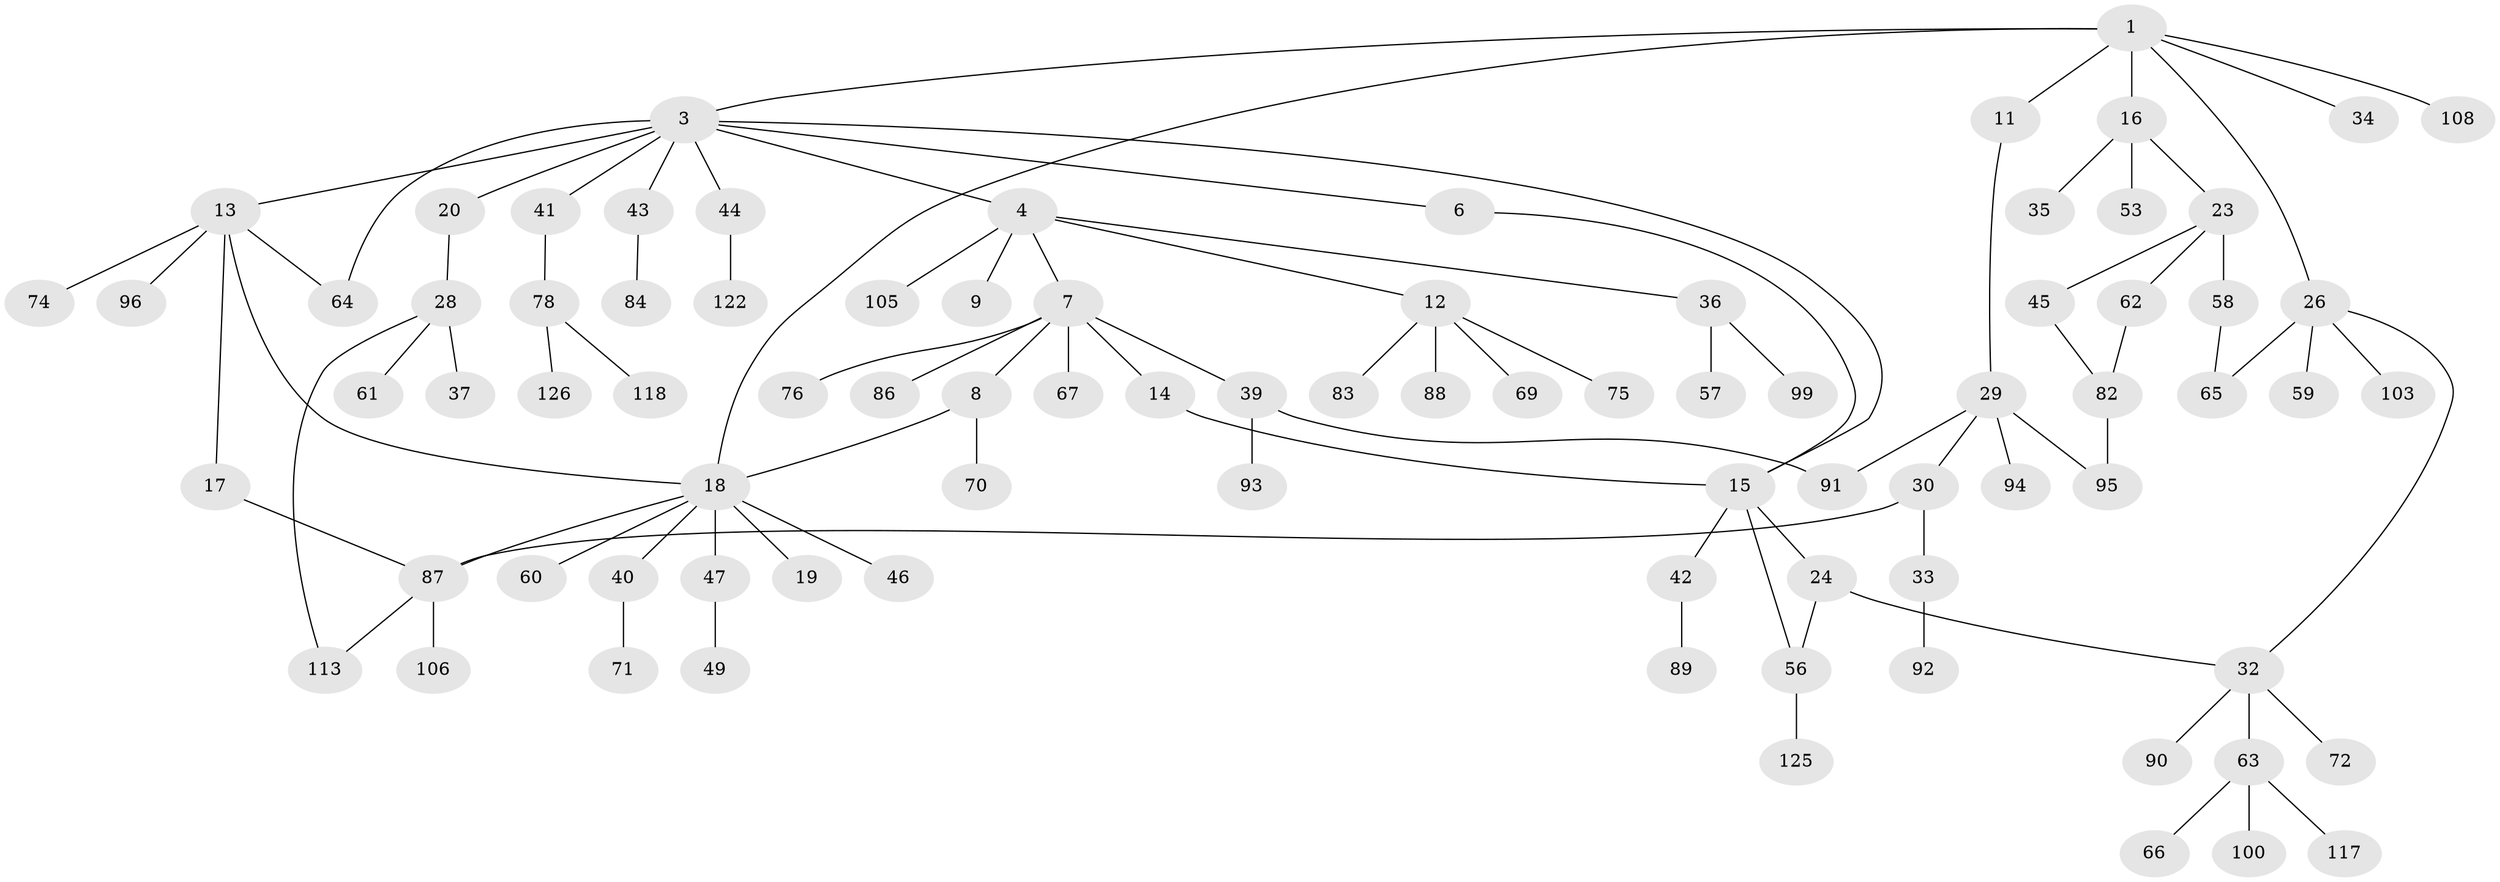 // Generated by graph-tools (version 1.1) at 2025/23/03/03/25 07:23:32]
// undirected, 86 vertices, 99 edges
graph export_dot {
graph [start="1"]
  node [color=gray90,style=filled];
  1 [super="+2"];
  3 [super="+5"];
  4 [super="+10"];
  6 [super="+124"];
  7 [super="+50"];
  8;
  9;
  11 [super="+21"];
  12 [super="+38"];
  13 [super="+27"];
  14 [super="+104"];
  15 [super="+55"];
  16 [super="+51"];
  17 [super="+81"];
  18 [super="+22"];
  19;
  20 [super="+77"];
  23 [super="+52"];
  24 [super="+25"];
  26 [super="+68"];
  28 [super="+31"];
  29 [super="+73"];
  30;
  32 [super="+107"];
  33 [super="+111"];
  34 [super="+110"];
  35;
  36;
  37;
  39 [super="+80"];
  40 [super="+98"];
  41;
  42 [super="+48"];
  43;
  44 [super="+115"];
  45 [super="+102"];
  46 [super="+54"];
  47 [super="+112"];
  49;
  53;
  56 [super="+114"];
  57;
  58;
  59;
  60;
  61 [super="+121"];
  62 [super="+120"];
  63 [super="+79"];
  64 [super="+85"];
  65;
  66;
  67;
  69;
  70 [super="+97"];
  71;
  72;
  74;
  75;
  76;
  78 [super="+116"];
  82;
  83 [super="+101"];
  84;
  86;
  87 [super="+123"];
  88 [super="+127"];
  89;
  90;
  91;
  92;
  93;
  94;
  95 [super="+119"];
  96;
  99;
  100;
  103;
  105;
  106 [super="+109"];
  108;
  113;
  117;
  118;
  122;
  125;
  126;
  1 -- 3;
  1 -- 16;
  1 -- 34;
  1 -- 18;
  1 -- 26;
  1 -- 11;
  1 -- 108;
  3 -- 4;
  3 -- 13;
  3 -- 20;
  3 -- 44;
  3 -- 6;
  3 -- 41;
  3 -- 43;
  3 -- 15;
  3 -- 64;
  4 -- 7;
  4 -- 9;
  4 -- 12;
  4 -- 36;
  4 -- 105;
  6 -- 15;
  7 -- 8;
  7 -- 14;
  7 -- 39;
  7 -- 67;
  7 -- 76;
  7 -- 86;
  8 -- 18;
  8 -- 70;
  11 -- 29;
  12 -- 75;
  12 -- 88;
  12 -- 83;
  12 -- 69;
  13 -- 17;
  13 -- 64;
  13 -- 74;
  13 -- 96;
  13 -- 18;
  14 -- 15;
  15 -- 24;
  15 -- 42;
  15 -- 56;
  16 -- 23;
  16 -- 35;
  16 -- 53;
  17 -- 87;
  18 -- 19;
  18 -- 40;
  18 -- 46;
  18 -- 47;
  18 -- 60;
  18 -- 87;
  20 -- 28;
  23 -- 45;
  23 -- 58;
  23 -- 62;
  24 -- 32;
  24 -- 56;
  26 -- 59;
  26 -- 32;
  26 -- 65;
  26 -- 103;
  28 -- 37;
  28 -- 61;
  28 -- 113;
  29 -- 30;
  29 -- 91;
  29 -- 94;
  29 -- 95;
  30 -- 33;
  30 -- 87;
  32 -- 63;
  32 -- 72;
  32 -- 90;
  33 -- 92;
  36 -- 57;
  36 -- 99;
  39 -- 91;
  39 -- 93;
  40 -- 71;
  41 -- 78;
  42 -- 89;
  43 -- 84;
  44 -- 122;
  45 -- 82;
  47 -- 49;
  56 -- 125;
  58 -- 65;
  62 -- 82;
  63 -- 66;
  63 -- 117;
  63 -- 100;
  78 -- 126;
  78 -- 118;
  82 -- 95;
  87 -- 106;
  87 -- 113;
}
